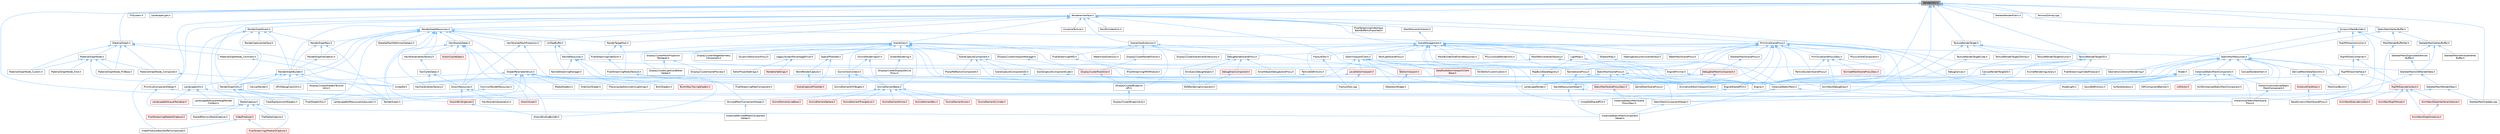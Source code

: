 digraph "RenderUtils.h"
{
 // INTERACTIVE_SVG=YES
 // LATEX_PDF_SIZE
  bgcolor="transparent";
  edge [fontname=Helvetica,fontsize=10,labelfontname=Helvetica,labelfontsize=10];
  node [fontname=Helvetica,fontsize=10,shape=box,height=0.2,width=0.4];
  Node1 [id="Node000001",label="RenderUtils.h",height=0.2,width=0.4,color="gray40", fillcolor="grey60", style="filled", fontcolor="black",tooltip=" "];
  Node1 -> Node2 [id="edge1_Node000001_Node000002",dir="back",color="steelblue1",style="solid",tooltip=" "];
  Node2 [id="Node000002",label="DynamicMeshBuilder.h",height=0.2,width=0.4,color="grey40", fillcolor="white", style="filled",URL="$d2/d3c/DynamicMeshBuilder_8h.html",tooltip=" "];
  Node2 -> Node3 [id="edge2_Node000002_Node000003",dir="back",color="steelblue1",style="solid",tooltip=" "];
  Node3 [id="Node000003",label="BaseDynamicMeshSceneProxy.h",height=0.2,width=0.4,color="grey40", fillcolor="white", style="filled",URL="$d2/dee/BaseDynamicMeshSceneProxy_8h.html",tooltip=" "];
  Node2 -> Node4 [id="edge3_Node000002_Node000004",dir="back",color="steelblue1",style="solid",tooltip=" "];
  Node4 [id="Node000004",label="GeometryCollectionRendering.h",height=0.2,width=0.4,color="grey40", fillcolor="white", style="filled",URL="$dc/d68/GeometryCollectionRendering_8h.html",tooltip=" "];
  Node2 -> Node5 [id="edge4_Node000002_Node000005",dir="back",color="steelblue1",style="solid",tooltip=" "];
  Node5 [id="Node000005",label="MeshRenderBufferSet.h",height=0.2,width=0.4,color="grey40", fillcolor="white", style="filled",URL="$de/dc2/MeshRenderBufferSet_8h.html",tooltip=" "];
  Node5 -> Node3 [id="edge5_Node000005_Node000003",dir="back",color="steelblue1",style="solid",tooltip=" "];
  Node2 -> Node6 [id="edge6_Node000002_Node000006",dir="back",color="steelblue1",style="solid",tooltip=" "];
  Node6 [id="Node000006",label="RigVMDrawInstruction.h",height=0.2,width=0.4,color="grey40", fillcolor="white", style="filled",URL="$d3/dd0/RigVMDrawInstruction_8h.html",tooltip=" "];
  Node6 -> Node7 [id="edge7_Node000006_Node000007",dir="back",color="steelblue1",style="solid",tooltip=" "];
  Node7 [id="Node000007",label="RigVMDrawContainer.h",height=0.2,width=0.4,color="grey40", fillcolor="white", style="filled",URL="$da/ddd/RigVMDrawContainer_8h.html",tooltip=" "];
  Node7 -> Node8 [id="edge8_Node000007_Node000008",dir="back",color="steelblue1",style="solid",tooltip=" "];
  Node8 [id="Node000008",label="RigVMDrawInterface.h",height=0.2,width=0.4,color="grey40", fillcolor="white", style="filled",URL="$d2/dd1/RigVMDrawInterface_8h.html",tooltip=" "];
  Node8 -> Node9 [id="edge9_Node000008_Node000009",dir="back",color="steelblue1",style="solid",tooltip=" "];
  Node9 [id="Node000009",label="AnimNextDebugDraw.h",height=0.2,width=0.4,color="grey40", fillcolor="white", style="filled",URL="$dd/de1/AnimNextDebugDraw_8h.html",tooltip=" "];
  Node8 -> Node10 [id="edge10_Node000008_Node000010",dir="back",color="steelblue1",style="solid",tooltip=" "];
  Node10 [id="Node000010",label="RigVMExecuteContext.h",height=0.2,width=0.4,color="red", fillcolor="#FFF0F0", style="filled",URL="$d8/d0d/RigVMExecuteContext_8h.html",tooltip=" "];
  Node10 -> Node11 [id="edge11_Node000010_Node000011",dir="back",color="steelblue1",style="solid",tooltip=" "];
  Node11 [id="Node000011",label="AnimNextDataInterfaceInstance.h",height=0.2,width=0.4,color="red", fillcolor="#FFF0F0", style="filled",URL="$d4/dc0/AnimNextDataInterfaceInstance_8h.html",tooltip=" "];
  Node11 -> Node12 [id="edge12_Node000011_Node000012",dir="back",color="steelblue1",style="solid",tooltip=" "];
  Node12 [id="Node000012",label="AnimNextGraphInstance.h",height=0.2,width=0.4,color="red", fillcolor="#FFF0F0", style="filled",URL="$df/d5e/AnimNextGraphInstance_8h.html",tooltip=" "];
  Node10 -> Node27 [id="edge13_Node000010_Node000027",dir="back",color="steelblue1",style="solid",tooltip=" "];
  Node27 [id="Node000027",label="AnimNextExecuteContext.h",height=0.2,width=0.4,color="red", fillcolor="#FFF0F0", style="filled",URL="$de/da5/AnimNextExecuteContext_8h.html",tooltip=" "];
  Node10 -> Node12 [id="edge14_Node000010_Node000012",dir="back",color="steelblue1",style="solid",tooltip=" "];
  Node10 -> Node50 [id="edge15_Node000010_Node000050",dir="back",color="steelblue1",style="solid",tooltip=" "];
  Node50 [id="Node000050",label="AnimNextRigVMAsset.h",height=0.2,width=0.4,color="red", fillcolor="#FFF0F0", style="filled",URL="$d8/d0c/AnimNextRigVMAsset_8h.html",tooltip=" "];
  Node7 -> Node10 [id="edge16_Node000007_Node000010",dir="back",color="steelblue1",style="solid",tooltip=" "];
  Node1 -> Node233 [id="edge17_Node000001_Node000233",dir="back",color="steelblue1",style="solid",tooltip=" "];
  Node233 [id="Node000233",label="EngineSharedPCH.h",height=0.2,width=0.4,color="grey40", fillcolor="white", style="filled",URL="$dc/dbb/EngineSharedPCH_8h.html",tooltip=" "];
  Node233 -> Node234 [id="edge18_Node000233_Node000234",dir="back",color="steelblue1",style="solid",tooltip=" "];
  Node234 [id="Node000234",label="UnrealEdSharedPCH.h",height=0.2,width=0.4,color="grey40", fillcolor="white", style="filled",URL="$d1/de6/UnrealEdSharedPCH_8h.html",tooltip=" "];
  Node1 -> Node235 [id="edge19_Node000001_Node000235",dir="back",color="steelblue1",style="solid",tooltip=" "];
  Node235 [id="Node000235",label="FXSystem.h",height=0.2,width=0.4,color="grey40", fillcolor="white", style="filled",URL="$d5/daa/FXSystem_8h.html",tooltip=" "];
  Node1 -> Node236 [id="edge20_Node000001_Node000236",dir="back",color="steelblue1",style="solid",tooltip=" "];
  Node236 [id="Node000236",label="LandscapeLight.h",height=0.2,width=0.4,color="grey40", fillcolor="white", style="filled",URL="$d9/da3/LandscapeLight_8h.html",tooltip=" "];
  Node1 -> Node237 [id="edge21_Node000001_Node000237",dir="back",color="steelblue1",style="solid",tooltip=" "];
  Node237 [id="Node000237",label="MaterialGraph.h",height=0.2,width=0.4,color="grey40", fillcolor="white", style="filled",URL="$dd/d8d/MaterialGraph_8h.html",tooltip=" "];
  Node237 -> Node238 [id="edge22_Node000237_Node000238",dir="back",color="steelblue1",style="solid",tooltip=" "];
  Node238 [id="Node000238",label="MaterialGraphNode.h",height=0.2,width=0.4,color="grey40", fillcolor="white", style="filled",URL="$d7/d89/MaterialGraphNode_8h.html",tooltip=" "];
  Node238 -> Node239 [id="edge23_Node000238_Node000239",dir="back",color="steelblue1",style="solid",tooltip=" "];
  Node239 [id="Node000239",label="MaterialGraphNode_Composite.h",height=0.2,width=0.4,color="grey40", fillcolor="white", style="filled",URL="$d0/d2a/MaterialGraphNode__Composite_8h.html",tooltip=" "];
  Node239 -> Node240 [id="edge24_Node000239_Node000240",dir="back",color="steelblue1",style="solid",tooltip=" "];
  Node240 [id="Node000240",label="UnrealEd.h",height=0.2,width=0.4,color="grey40", fillcolor="white", style="filled",URL="$d2/d5f/UnrealEd_8h.html",tooltip=" "];
  Node238 -> Node241 [id="edge25_Node000238_Node000241",dir="back",color="steelblue1",style="solid",tooltip=" "];
  Node241 [id="Node000241",label="MaterialGraphNode_Custom.h",height=0.2,width=0.4,color="grey40", fillcolor="white", style="filled",URL="$d5/d6c/MaterialGraphNode__Custom_8h.html",tooltip=" "];
  Node238 -> Node242 [id="edge26_Node000238_Node000242",dir="back",color="steelblue1",style="solid",tooltip=" "];
  Node242 [id="Node000242",label="MaterialGraphNode_Knot.h",height=0.2,width=0.4,color="grey40", fillcolor="white", style="filled",URL="$d0/dfe/MaterialGraphNode__Knot_8h.html",tooltip=" "];
  Node238 -> Node243 [id="edge27_Node000238_Node000243",dir="back",color="steelblue1",style="solid",tooltip=" "];
  Node243 [id="Node000243",label="MaterialGraphNode_PinBase.h",height=0.2,width=0.4,color="grey40", fillcolor="white", style="filled",URL="$d5/dda/MaterialGraphNode__PinBase_8h.html",tooltip=" "];
  Node238 -> Node240 [id="edge28_Node000238_Node000240",dir="back",color="steelblue1",style="solid",tooltip=" "];
  Node237 -> Node244 [id="edge29_Node000237_Node000244",dir="back",color="steelblue1",style="solid",tooltip=" "];
  Node244 [id="Node000244",label="MaterialGraphNode_Comment.h",height=0.2,width=0.4,color="grey40", fillcolor="white", style="filled",URL="$da/db6/MaterialGraphNode__Comment_8h.html",tooltip=" "];
  Node244 -> Node240 [id="edge30_Node000244_Node000240",dir="back",color="steelblue1",style="solid",tooltip=" "];
  Node237 -> Node239 [id="edge31_Node000237_Node000239",dir="back",color="steelblue1",style="solid",tooltip=" "];
  Node237 -> Node241 [id="edge32_Node000237_Node000241",dir="back",color="steelblue1",style="solid",tooltip=" "];
  Node237 -> Node243 [id="edge33_Node000237_Node000243",dir="back",color="steelblue1",style="solid",tooltip=" "];
  Node237 -> Node240 [id="edge34_Node000237_Node000240",dir="back",color="steelblue1",style="solid",tooltip=" "];
  Node1 -> Node245 [id="edge35_Node000001_Node000245",dir="back",color="steelblue1",style="solid",tooltip=" "];
  Node245 [id="Node000245",label="PixelShaderUtils.h",height=0.2,width=0.4,color="grey40", fillcolor="white", style="filled",URL="$d1/dc7/PixelShaderUtils_8h.html",tooltip=" "];
  Node1 -> Node246 [id="edge36_Node000001_Node000246",dir="back",color="steelblue1",style="solid",tooltip=" "];
  Node246 [id="Node000246",label="PrimitiveComponentHelper.h",height=0.2,width=0.4,color="grey40", fillcolor="white", style="filled",URL="$d1/d08/PrimitiveComponentHelper_8h.html",tooltip=" "];
  Node246 -> Node247 [id="edge37_Node000246_Node000247",dir="back",color="steelblue1",style="solid",tooltip=" "];
  Node247 [id="Node000247",label="InstancedStaticMeshComponent\lHelper.h",height=0.2,width=0.4,color="grey40", fillcolor="white", style="filled",URL="$dc/dc7/InstancedStaticMeshComponentHelper_8h.html",tooltip=" "];
  Node246 -> Node248 [id="edge38_Node000246_Node000248",dir="back",color="steelblue1",style="solid",tooltip=" "];
  Node248 [id="Node000248",label="SkinnedMeshComponentHelper.h",height=0.2,width=0.4,color="grey40", fillcolor="white", style="filled",URL="$db/d81/SkinnedMeshComponentHelper_8h.html",tooltip=" "];
  Node248 -> Node249 [id="edge39_Node000248_Node000249",dir="back",color="steelblue1",style="solid",tooltip=" "];
  Node249 [id="Node000249",label="InstancedSkinnedMeshComponent\lHelper.h",height=0.2,width=0.4,color="grey40", fillcolor="white", style="filled",URL="$d1/d86/InstancedSkinnedMeshComponentHelper_8h.html",tooltip=" "];
  Node1 -> Node250 [id="edge40_Node000001_Node000250",dir="back",color="steelblue1",style="solid",tooltip=" "];
  Node250 [id="Node000250",label="RendererInterface.h",height=0.2,width=0.4,color="grey40", fillcolor="white", style="filled",URL="$d1/db7/RendererInterface_8h.html",tooltip=" "];
  Node250 -> Node251 [id="edge41_Node000250_Node000251",dir="back",color="steelblue1",style="solid",tooltip=" "];
  Node251 [id="Node000251",label="DebugCanvas.h",height=0.2,width=0.4,color="grey40", fillcolor="white", style="filled",URL="$df/d5a/DebugCanvas_8h.html",tooltip=" "];
  Node250 -> Node252 [id="edge42_Node000250_Node000252",dir="back",color="steelblue1",style="solid",tooltip=" "];
  Node252 [id="Node000252",label="EpicRtcVideoSink.h",height=0.2,width=0.4,color="grey40", fillcolor="white", style="filled",URL="$d1/d21/EpicRtcVideoSink_8h.html",tooltip=" "];
  Node250 -> Node253 [id="edge43_Node000250_Node000253",dir="back",color="steelblue1",style="solid",tooltip=" "];
  Node253 [id="Node000253",label="HairStrandsMeshProjection.h",height=0.2,width=0.4,color="grey40", fillcolor="white", style="filled",URL="$d9/d55/HairStrandsMeshProjection_8h.html",tooltip=" "];
  Node253 -> Node254 [id="edge44_Node000253_Node000254",dir="back",color="steelblue1",style="solid",tooltip=" "];
  Node254 [id="Node000254",label="GroomBindingBuilder.h",height=0.2,width=0.4,color="grey40", fillcolor="white", style="filled",URL="$d2/d2f/GroomBindingBuilder_8h.html",tooltip=" "];
  Node253 -> Node255 [id="edge45_Node000253_Node000255",dir="back",color="steelblue1",style="solid",tooltip=" "];
  Node255 [id="Node000255",label="GroomResources.h",height=0.2,width=0.4,color="grey40", fillcolor="white", style="filled",URL="$d0/d70/GroomResources_8h.html",tooltip=" "];
  Node255 -> Node256 [id="edge46_Node000255_Node000256",dir="back",color="steelblue1",style="solid",tooltip=" "];
  Node256 [id="Node000256",label="GroomAsset.h",height=0.2,width=0.4,color="red", fillcolor="#FFF0F0", style="filled",URL="$d8/df1/GroomAsset_8h.html",tooltip=" "];
  Node255 -> Node263 [id="edge47_Node000255_Node000263",dir="back",color="steelblue1",style="solid",tooltip=" "];
  Node263 [id="Node000263",label="GroomBindingAsset.h",height=0.2,width=0.4,color="red", fillcolor="#FFF0F0", style="filled",URL="$de/d26/GroomBindingAsset_8h.html",tooltip=" "];
  Node263 -> Node254 [id="edge48_Node000263_Node000254",dir="back",color="steelblue1",style="solid",tooltip=" "];
  Node255 -> Node266 [id="edge49_Node000255_Node000266",dir="back",color="steelblue1",style="solid",tooltip=" "];
  Node266 [id="Node000266",label="HairStrandsInterpolation.h",height=0.2,width=0.4,color="grey40", fillcolor="white", style="filled",URL="$de/dab/HairStrandsInterpolation_8h.html",tooltip=" "];
  Node250 -> Node267 [id="edge50_Node000250_Node000267",dir="back",color="steelblue1",style="solid",tooltip=" "];
  Node267 [id="Node000267",label="LandscapeRender.h",height=0.2,width=0.4,color="grey40", fillcolor="white", style="filled",URL="$df/d67/LandscapeRender_8h.html",tooltip=" "];
  Node250 -> Node268 [id="edge51_Node000250_Node000268",dir="back",color="steelblue1",style="solid",tooltip=" "];
  Node268 [id="Node000268",label="MeshElementCollector.h",height=0.2,width=0.4,color="grey40", fillcolor="white", style="filled",URL="$d2/dbe/MeshElementCollector_8h.html",tooltip=" "];
  Node268 -> Node269 [id="edge52_Node000268_Node000269",dir="back",color="steelblue1",style="solid",tooltip=" "];
  Node269 [id="Node000269",label="SceneManagement.h",height=0.2,width=0.4,color="grey40", fillcolor="white", style="filled",URL="$de/db9/SceneManagement_8h.html",tooltip=" "];
  Node269 -> Node270 [id="edge53_Node000269_Node000270",dir="back",color="steelblue1",style="solid",tooltip=" "];
  Node270 [id="Node000270",label="EditorViewportClient.h",height=0.2,width=0.4,color="grey40", fillcolor="white", style="filled",URL="$d4/d41/EditorViewportClient_8h.html",tooltip=" "];
  Node270 -> Node271 [id="edge54_Node000270_Node000271",dir="back",color="steelblue1",style="solid",tooltip=" "];
  Node271 [id="Node000271",label="AnimationEditorViewportClient.h",height=0.2,width=0.4,color="grey40", fillcolor="white", style="filled",URL="$d1/d45/AnimationEditorViewportClient_8h.html",tooltip=" "];
  Node270 -> Node272 [id="edge55_Node000270_Node000272",dir="back",color="steelblue1",style="solid",tooltip=" "];
  Node272 [id="Node000272",label="DataflowEditorViewportClient\lBase.h",height=0.2,width=0.4,color="red", fillcolor="#FFF0F0", style="filled",URL="$d8/ddd/DataflowEditorViewportClientBase_8h.html",tooltip=" "];
  Node270 -> Node275 [id="edge56_Node000270_Node000275",dir="back",color="steelblue1",style="solid",tooltip=" "];
  Node275 [id="Node000275",label="ISCSEditorCustomization.h",height=0.2,width=0.4,color="grey40", fillcolor="white", style="filled",URL="$de/d19/ISCSEditorCustomization_8h.html",tooltip=" "];
  Node270 -> Node276 [id="edge57_Node000270_Node000276",dir="back",color="steelblue1",style="solid",tooltip=" "];
  Node276 [id="Node000276",label="LevelEditorViewport.h",height=0.2,width=0.4,color="red", fillcolor="#FFF0F0", style="filled",URL="$d4/ddf/LevelEditorViewport_8h.html",tooltip=" "];
  Node276 -> Node281 [id="edge58_Node000276_Node000281",dir="back",color="steelblue1",style="solid",tooltip=" "];
  Node281 [id="Node000281",label="FractureTool.cpp",height=0.2,width=0.4,color="grey40", fillcolor="white", style="filled",URL="$dc/d9a/FractureTool_8cpp.html",tooltip=" "];
  Node276 -> Node240 [id="edge59_Node000276_Node000240",dir="back",color="steelblue1",style="solid",tooltip=" "];
  Node270 -> Node282 [id="edge60_Node000270_Node000282",dir="back",color="steelblue1",style="solid",tooltip=" "];
  Node282 [id="Node000282",label="SEditorViewport.h",height=0.2,width=0.4,color="red", fillcolor="#FFF0F0", style="filled",URL="$dd/de0/SEditorViewport_8h.html",tooltip=" "];
  Node282 -> Node292 [id="edge61_Node000282_Node000292",dir="back",color="steelblue1",style="solid",tooltip=" "];
  Node292 [id="Node000292",label="SSkeletonWidget.h",height=0.2,width=0.4,color="grey40", fillcolor="white", style="filled",URL="$dd/da7/SSkeletonWidget_8h.html",tooltip=" "];
  Node270 -> Node292 [id="edge62_Node000270_Node000292",dir="back",color="steelblue1",style="solid",tooltip=" "];
  Node270 -> Node240 [id="edge63_Node000270_Node000240",dir="back",color="steelblue1",style="solid",tooltip=" "];
  Node270 -> Node234 [id="edge64_Node000270_Node000234",dir="back",color="steelblue1",style="solid",tooltip=" "];
  Node269 -> Node293 [id="edge65_Node000269_Node000293",dir="back",color="steelblue1",style="solid",tooltip=" "];
  Node293 [id="Node000293",label="Engine.h",height=0.2,width=0.4,color="grey40", fillcolor="white", style="filled",URL="$d1/d34/Public_2Engine_8h.html",tooltip=" "];
  Node269 -> Node294 [id="edge66_Node000269_Node000294",dir="back",color="steelblue1",style="solid",tooltip=" "];
  Node294 [id="Node000294",label="EngineMinimal.h",height=0.2,width=0.4,color="grey40", fillcolor="white", style="filled",URL="$d0/d2c/EngineMinimal_8h.html",tooltip=" "];
  Node294 -> Node293 [id="edge67_Node000294_Node000293",dir="back",color="steelblue1",style="solid",tooltip=" "];
  Node269 -> Node233 [id="edge68_Node000269_Node000233",dir="back",color="steelblue1",style="solid",tooltip=" "];
  Node269 -> Node295 [id="edge69_Node000269_Node000295",dir="back",color="steelblue1",style="solid",tooltip=" "];
  Node295 [id="Node000295",label="FractureTool.h",height=0.2,width=0.4,color="grey40", fillcolor="white", style="filled",URL="$d4/d30/FractureTool_8h.html",tooltip=" "];
  Node295 -> Node281 [id="edge70_Node000295_Node000281",dir="back",color="steelblue1",style="solid",tooltip=" "];
  Node269 -> Node296 [id="edge71_Node000269_Node000296",dir="back",color="steelblue1",style="solid",tooltip=" "];
  Node296 [id="Node000296",label="HeterogeneousVolumeInterface.h",height=0.2,width=0.4,color="grey40", fillcolor="white", style="filled",URL="$d3/de3/HeterogeneousVolumeInterface_8h.html",tooltip=" "];
  Node269 -> Node267 [id="edge72_Node000269_Node000267",dir="back",color="steelblue1",style="solid",tooltip=" "];
  Node269 -> Node297 [id="edge73_Node000269_Node000297",dir="back",color="steelblue1",style="solid",tooltip=" "];
  Node297 [id="Node000297",label="LightMap.h",height=0.2,width=0.4,color="grey40", fillcolor="white", style="filled",URL="$d1/d76/LightMap_8h.html",tooltip=" "];
  Node297 -> Node298 [id="edge74_Node000297_Node000298",dir="back",color="steelblue1",style="solid",tooltip=" "];
  Node298 [id="Node000298",label="InstancedStaticMesh.h",height=0.2,width=0.4,color="grey40", fillcolor="white", style="filled",URL="$dd/d89/InstancedStaticMesh_8h.html",tooltip=" "];
  Node298 -> Node299 [id="edge75_Node000298_Node000299",dir="back",color="steelblue1",style="solid",tooltip=" "];
  Node299 [id="Node000299",label="HierarchicalStaticMeshScene\lProxy.h",height=0.2,width=0.4,color="grey40", fillcolor="white", style="filled",URL="$d3/d4d/HierarchicalStaticMeshSceneProxy_8h.html",tooltip=" "];
  Node298 -> Node247 [id="edge76_Node000298_Node000247",dir="back",color="steelblue1",style="solid",tooltip=" "];
  Node298 -> Node300 [id="edge77_Node000298_Node000300",dir="back",color="steelblue1",style="solid",tooltip=" "];
  Node300 [id="Node000300",label="InstancedStaticMeshScene\lProxyDesc.h",height=0.2,width=0.4,color="grey40", fillcolor="white", style="filled",URL="$db/dcf/InstancedStaticMeshSceneProxyDesc_8h.html",tooltip=" "];
  Node297 -> Node301 [id="edge78_Node000297_Node000301",dir="back",color="steelblue1",style="solid",tooltip=" "];
  Node301 [id="Node000301",label="MapBuildDataRegistry.h",height=0.2,width=0.4,color="grey40", fillcolor="white", style="filled",URL="$df/dac/MapBuildDataRegistry_8h.html",tooltip=" "];
  Node301 -> Node267 [id="edge79_Node000301_Node000267",dir="back",color="steelblue1",style="solid",tooltip=" "];
  Node269 -> Node302 [id="edge80_Node000269_Node000302",dir="back",color="steelblue1",style="solid",tooltip=" "];
  Node302 [id="Node000302",label="MeshBuilderOneFrameResources.h",height=0.2,width=0.4,color="grey40", fillcolor="white", style="filled",URL="$df/d7c/MeshBuilderOneFrameResources_8h.html",tooltip=" "];
  Node269 -> Node303 [id="edge81_Node000269_Node000303",dir="back",color="steelblue1",style="solid",tooltip=" "];
  Node303 [id="Node000303",label="MeshParticleVertexFactory.h",height=0.2,width=0.4,color="grey40", fillcolor="white", style="filled",URL="$d5/d83/MeshParticleVertexFactory_8h.html",tooltip=" "];
  Node303 -> Node293 [id="edge82_Node000303_Node000293",dir="back",color="steelblue1",style="solid",tooltip=" "];
  Node303 -> Node294 [id="edge83_Node000303_Node000294",dir="back",color="steelblue1",style="solid",tooltip=" "];
  Node303 -> Node304 [id="edge84_Node000303_Node000304",dir="back",color="steelblue1",style="solid",tooltip=" "];
  Node304 [id="Node000304",label="ParticleDefinitions.h",height=0.2,width=0.4,color="grey40", fillcolor="white", style="filled",URL="$db/dde/ParticleDefinitions_8h.html",tooltip=" "];
  Node304 -> Node240 [id="edge85_Node000304_Node000240",dir="back",color="steelblue1",style="solid",tooltip=" "];
  Node269 -> Node305 [id="edge86_Node000269_Node000305",dir="back",color="steelblue1",style="solid",tooltip=" "];
  Node305 [id="Node000305",label="NaniteResources.h",height=0.2,width=0.4,color="grey40", fillcolor="white", style="filled",URL="$d7/d8b/NaniteResources_8h.html",tooltip=" "];
  Node305 -> Node306 [id="edge87_Node000305_Node000306",dir="back",color="steelblue1",style="solid",tooltip=" "];
  Node306 [id="Node000306",label="NaniteSceneProxy.h",height=0.2,width=0.4,color="grey40", fillcolor="white", style="filled",URL="$de/dae/NaniteSceneProxy_8h.html",tooltip=" "];
  Node306 -> Node307 [id="edge88_Node000306_Node000307",dir="back",color="steelblue1",style="solid",tooltip=" "];
  Node307 [id="Node000307",label="NaniteResourcesHelper.h",height=0.2,width=0.4,color="grey40", fillcolor="white", style="filled",URL="$dc/d48/NaniteResourcesHelper_8h.html",tooltip=" "];
  Node307 -> Node247 [id="edge89_Node000307_Node000247",dir="back",color="steelblue1",style="solid",tooltip=" "];
  Node307 -> Node307 [id="edge90_Node000307_Node000307",dir="back",color="steelblue1",style="solid",tooltip=" "];
  Node307 -> Node308 [id="edge91_Node000307_Node000308",dir="back",color="steelblue1",style="solid",tooltip=" "];
  Node308 [id="Node000308",label="StaticMeshComponentHelper.h",height=0.2,width=0.4,color="grey40", fillcolor="white", style="filled",URL="$dc/dc1/StaticMeshComponentHelper_8h.html",tooltip=" "];
  Node308 -> Node247 [id="edge92_Node000308_Node000247",dir="back",color="steelblue1",style="solid",tooltip=" "];
  Node306 -> Node309 [id="edge93_Node000306_Node000309",dir="back",color="steelblue1",style="solid",tooltip=" "];
  Node309 [id="Node000309",label="SplineMeshSceneProxy.h",height=0.2,width=0.4,color="grey40", fillcolor="white", style="filled",URL="$dd/dcb/SplineMeshSceneProxy_8h.html",tooltip=" "];
  Node305 -> Node310 [id="edge94_Node000305_Node000310",dir="back",color="steelblue1",style="solid",tooltip=" "];
  Node310 [id="Node000310",label="NaniteStreamingManager.h",height=0.2,width=0.4,color="grey40", fillcolor="white", style="filled",URL="$d2/d3f/NaniteStreamingManager_8h.html",tooltip=" "];
  Node305 -> Node248 [id="edge95_Node000305_Node000248",dir="back",color="steelblue1",style="solid",tooltip=" "];
  Node305 -> Node311 [id="edge96_Node000305_Node000311",dir="back",color="steelblue1",style="solid",tooltip=" "];
  Node311 [id="Node000311",label="StaticMeshSceneProxyDesc.h",height=0.2,width=0.4,color="red", fillcolor="#FFF0F0", style="filled",URL="$d0/d31/StaticMeshSceneProxyDesc_8h.html",tooltip=" "];
  Node311 -> Node300 [id="edge97_Node000311_Node000300",dir="back",color="steelblue1",style="solid",tooltip=" "];
  Node269 -> Node304 [id="edge98_Node000269_Node000304",dir="back",color="steelblue1",style="solid",tooltip=" "];
  Node269 -> Node313 [id="edge99_Node000269_Node000313",dir="back",color="steelblue1",style="solid",tooltip=" "];
  Node313 [id="Node000313",label="PhysicsAssetRenderUtils.h",height=0.2,width=0.4,color="grey40", fillcolor="white", style="filled",URL="$d2/dee/PhysicsAssetRenderUtils_8h.html",tooltip=" "];
  Node269 -> Node314 [id="edge100_Node000269_Node000314",dir="back",color="steelblue1",style="solid",tooltip=" "];
  Node314 [id="Node000314",label="RectLightSceneProxy.h",height=0.2,width=0.4,color="grey40", fillcolor="white", style="filled",URL="$d4/d78/RectLightSceneProxy_8h.html",tooltip=" "];
  Node269 -> Node315 [id="edge101_Node000269_Node000315",dir="back",color="steelblue1",style="solid",tooltip=" "];
  Node315 [id="Node000315",label="ShadowMap.h",height=0.2,width=0.4,color="grey40", fillcolor="white", style="filled",URL="$d1/ddb/ShadowMap_8h.html",tooltip=" "];
  Node315 -> Node298 [id="edge102_Node000315_Node000298",dir="back",color="steelblue1",style="solid",tooltip=" "];
  Node269 -> Node316 [id="edge103_Node000269_Node000316",dir="back",color="steelblue1",style="solid",tooltip=" "];
  Node316 [id="Node000316",label="StaticMeshResources.h",height=0.2,width=0.4,color="grey40", fillcolor="white", style="filled",URL="$d0/db7/StaticMeshResources_8h.html",tooltip=" "];
  Node316 -> Node317 [id="edge104_Node000316_Node000317",dir="back",color="steelblue1",style="solid",tooltip=" "];
  Node317 [id="Node000317",label="CanvasRendererItem.h",height=0.2,width=0.4,color="grey40", fillcolor="white", style="filled",URL="$d7/d93/CanvasRendererItem_8h.html",tooltip=" "];
  Node316 -> Node318 [id="edge105_Node000316_Node000318",dir="back",color="steelblue1",style="solid",tooltip=" "];
  Node318 [id="Node000318",label="DerivedMeshDataTaskUtils.h",height=0.2,width=0.4,color="grey40", fillcolor="white", style="filled",URL="$d2/d98/DerivedMeshDataTaskUtils_8h.html",tooltip=" "];
  Node318 -> Node319 [id="edge106_Node000318_Node000319",dir="back",color="steelblue1",style="solid",tooltip=" "];
  Node319 [id="Node000319",label="DistanceFieldAtlas.h",height=0.2,width=0.4,color="red", fillcolor="#FFF0F0", style="filled",URL="$df/def/DistanceFieldAtlas_8h.html",tooltip=" "];
  Node319 -> Node3 [id="edge107_Node000319_Node000003",dir="back",color="steelblue1",style="solid",tooltip=" "];
  Node318 -> Node391 [id="edge108_Node000318_Node000391",dir="back",color="steelblue1",style="solid",tooltip=" "];
  Node391 [id="Node000391",label="MeshCardBuild.h",height=0.2,width=0.4,color="grey40", fillcolor="white", style="filled",URL="$d8/df6/MeshCardBuild_8h.html",tooltip=" "];
  Node316 -> Node4 [id="edge109_Node000316_Node000004",dir="back",color="steelblue1",style="solid",tooltip=" "];
  Node316 -> Node392 [id="edge110_Node000316_Node000392",dir="back",color="steelblue1",style="solid",tooltip=" "];
  Node392 [id="Node000392",label="HierarchicalInstancedStatic\lMeshComponent.h",height=0.2,width=0.4,color="grey40", fillcolor="white", style="filled",URL="$d3/ddb/HierarchicalInstancedStaticMeshComponent_8h.html",tooltip=" "];
  Node392 -> Node299 [id="edge111_Node000392_Node000299",dir="back",color="steelblue1",style="solid",tooltip=" "];
  Node316 -> Node299 [id="edge112_Node000316_Node000299",dir="back",color="steelblue1",style="solid",tooltip=" "];
  Node316 -> Node298 [id="edge113_Node000316_Node000298",dir="back",color="steelblue1",style="solid",tooltip=" "];
  Node316 -> Node393 [id="edge114_Node000316_Node000393",dir="back",color="steelblue1",style="solid",tooltip=" "];
  Node393 [id="Node000393",label="InstancedStaticMeshComponent.h",height=0.2,width=0.4,color="grey40", fillcolor="white", style="filled",URL="$d8/d5d/InstancedStaticMeshComponent_8h.html",tooltip=" "];
  Node393 -> Node293 [id="edge115_Node000393_Node000293",dir="back",color="steelblue1",style="solid",tooltip=" "];
  Node393 -> Node394 [id="edge116_Node000393_Node000394",dir="back",color="steelblue1",style="solid",tooltip=" "];
  Node394 [id="Node000394",label="HLODInstancedStaticMeshComponent.h",height=0.2,width=0.4,color="grey40", fillcolor="white", style="filled",URL="$dd/d88/HLODInstancedStaticMeshComponent_8h.html",tooltip=" "];
  Node393 -> Node392 [id="edge117_Node000393_Node000392",dir="back",color="steelblue1",style="solid",tooltip=" "];
  Node393 -> Node299 [id="edge118_Node000393_Node000299",dir="back",color="steelblue1",style="solid",tooltip=" "];
  Node393 -> Node395 [id="edge119_Node000393_Node000395",dir="back",color="steelblue1",style="solid",tooltip=" "];
  Node395 [id="Node000395",label="ISMComponentBatcher.h",height=0.2,width=0.4,color="grey40", fillcolor="white", style="filled",URL="$d8/def/ISMComponentBatcher_8h.html",tooltip=" "];
  Node393 -> Node298 [id="edge120_Node000393_Node000298",dir="back",color="steelblue1",style="solid",tooltip=" "];
  Node393 -> Node396 [id="edge121_Node000393_Node000396",dir="back",color="steelblue1",style="solid",tooltip=" "];
  Node396 [id="Node000396",label="LODActor.h",height=0.2,width=0.4,color="red", fillcolor="#FFF0F0", style="filled",URL="$df/de0/LODActor_8h.html",tooltip=" "];
  Node316 -> Node267 [id="edge122_Node000316_Node000267",dir="back",color="steelblue1",style="solid",tooltip=" "];
  Node316 -> Node399 [id="edge123_Node000316_Node000399",dir="back",color="steelblue1",style="solid",tooltip=" "];
  Node399 [id="Node000399",label="Model.h",height=0.2,width=0.4,color="grey40", fillcolor="white", style="filled",URL="$dd/d63/Public_2Model_8h.html",tooltip=" "];
  Node399 -> Node293 [id="edge124_Node000399_Node000293",dir="back",color="steelblue1",style="solid",tooltip=" "];
  Node399 -> Node233 [id="edge125_Node000399_Node000233",dir="back",color="steelblue1",style="solid",tooltip=" "];
  Node399 -> Node400 [id="edge126_Node000399_Node000400",dir="back",color="steelblue1",style="solid",tooltip=" "];
  Node400 [id="Node000400",label="ModelLight.h",height=0.2,width=0.4,color="grey40", fillcolor="white", style="filled",URL="$d2/d80/ModelLight_8h.html",tooltip=" "];
  Node399 -> Node401 [id="edge127_Node000399_Node000401",dir="back",color="steelblue1",style="solid",tooltip=" "];
  Node401 [id="Node000401",label="SoundDefinitions.h",height=0.2,width=0.4,color="grey40", fillcolor="white", style="filled",URL="$d4/da9/SoundDefinitions_8h.html",tooltip=" "];
  Node399 -> Node402 [id="edge128_Node000399_Node000402",dir="back",color="steelblue1",style="solid",tooltip=" "];
  Node402 [id="Node000402",label="SurfaceIterators.h",height=0.2,width=0.4,color="grey40", fillcolor="white", style="filled",URL="$da/de6/SurfaceIterators_8h.html",tooltip=" "];
  Node316 -> Node403 [id="edge129_Node000316_Node000403",dir="back",color="steelblue1",style="solid",tooltip=" "];
  Node403 [id="Node000403",label="SkeletalMeshLODRenderData.h",height=0.2,width=0.4,color="grey40", fillcolor="white", style="filled",URL="$d0/d5a/SkeletalMeshLODRenderData_8h.html",tooltip=" "];
  Node403 -> Node263 [id="edge130_Node000403_Node000263",dir="back",color="steelblue1",style="solid",tooltip=" "];
  Node403 -> Node404 [id="edge131_Node000403_Node000404",dir="back",color="steelblue1",style="solid",tooltip=" "];
  Node404 [id="Node000404",label="SkeletalMeshRenderData.h",height=0.2,width=0.4,color="grey40", fillcolor="white", style="filled",URL="$d9/d14/SkeletalMeshRenderData_8h.html",tooltip=" "];
  Node404 -> Node405 [id="edge132_Node000404_Node000405",dir="back",color="steelblue1",style="solid",tooltip=" "];
  Node405 [id="Node000405",label="SkeletalMeshUpdate.cpp",height=0.2,width=0.4,color="grey40", fillcolor="white", style="filled",URL="$db/d45/SkeletalMeshUpdate_8cpp.html",tooltip=" "];
  Node404 -> Node248 [id="edge133_Node000404_Node000248",dir="back",color="steelblue1",style="solid",tooltip=" "];
  Node316 -> Node309 [id="edge134_Node000316_Node000309",dir="back",color="steelblue1",style="solid",tooltip=" "];
  Node316 -> Node308 [id="edge135_Node000316_Node000308",dir="back",color="steelblue1",style="solid",tooltip=" "];
  Node269 -> Node406 [id="edge136_Node000269_Node000406",dir="back",color="steelblue1",style="solid",tooltip=" "];
  Node406 [id="Node000406",label="StaticMeshSceneProxy.h",height=0.2,width=0.4,color="grey40", fillcolor="white", style="filled",URL="$d8/d6d/StaticMeshSceneProxy_8h.html",tooltip=" "];
  Node406 -> Node298 [id="edge137_Node000406_Node000298",dir="back",color="steelblue1",style="solid",tooltip=" "];
  Node406 -> Node267 [id="edge138_Node000406_Node000267",dir="back",color="steelblue1",style="solid",tooltip=" "];
  Node406 -> Node309 [id="edge139_Node000406_Node000309",dir="back",color="steelblue1",style="solid",tooltip=" "];
  Node406 -> Node308 [id="edge140_Node000406_Node000308",dir="back",color="steelblue1",style="solid",tooltip=" "];
  Node406 -> Node311 [id="edge141_Node000406_Node000311",dir="back",color="steelblue1",style="solid",tooltip=" "];
  Node250 -> Node407 [id="edge142_Node000250_Node000407",dir="back",color="steelblue1",style="solid",tooltip=" "];
  Node407 [id="Node000407",label="PixelStreamingVideoInput\lBackBufferComposited.h",height=0.2,width=0.4,color="grey40", fillcolor="white", style="filled",URL="$d8/d36/PixelStreamingVideoInputBackBufferComposited_8h.html",tooltip=" "];
  Node250 -> Node408 [id="edge143_Node000250_Node000408",dir="back",color="steelblue1",style="solid",tooltip=" "];
  Node408 [id="Node000408",label="PrimitiveSceneProxy.h",height=0.2,width=0.4,color="grey40", fillcolor="white", style="filled",URL="$dc/d1e/PrimitiveSceneProxy_8h.html",tooltip=" "];
  Node408 -> Node9 [id="edge144_Node000408_Node000009",dir="back",color="steelblue1",style="solid",tooltip=" "];
  Node408 -> Node3 [id="edge145_Node000408_Node000003",dir="back",color="steelblue1",style="solid",tooltip=" "];
  Node408 -> Node409 [id="edge146_Node000408_Node000409",dir="back",color="steelblue1",style="solid",tooltip=" "];
  Node409 [id="Node000409",label="DebugRenderSceneProxy.h",height=0.2,width=0.4,color="grey40", fillcolor="white", style="filled",URL="$dc/db2/DebugRenderSceneProxy_8h.html",tooltip=" "];
  Node409 -> Node410 [id="edge147_Node000409_Node000410",dir="back",color="steelblue1",style="solid",tooltip=" "];
  Node410 [id="Node000410",label="DebugDrawComponent.h",height=0.2,width=0.4,color="red", fillcolor="#FFF0F0", style="filled",URL="$d9/dae/DebugDrawComponent_8h.html",tooltip=" "];
  Node410 -> Node411 [id="edge148_Node000410_Node000411",dir="back",color="steelblue1",style="solid",tooltip=" "];
  Node411 [id="Node000411",label="EQSRenderingComponent.h",height=0.2,width=0.4,color="grey40", fillcolor="white", style="filled",URL="$df/d63/EQSRenderingComponent_8h.html",tooltip=" "];
  Node409 -> Node411 [id="edge149_Node000409_Node000411",dir="back",color="steelblue1",style="solid",tooltip=" "];
  Node409 -> Node414 [id="edge150_Node000409_Node000414",dir="back",color="steelblue1",style="solid",tooltip=" "];
  Node414 [id="Node000414",label="EnvQueryDebugHelpers.h",height=0.2,width=0.4,color="grey40", fillcolor="white", style="filled",URL="$de/dda/EnvQueryDebugHelpers_8h.html",tooltip=" "];
  Node414 -> Node411 [id="edge151_Node000414_Node000411",dir="back",color="steelblue1",style="solid",tooltip=" "];
  Node409 -> Node415 [id="edge152_Node000409_Node000415",dir="back",color="steelblue1",style="solid",tooltip=" "];
  Node415 [id="Node000415",label="SmartObjectDebugSceneProxy.h",height=0.2,width=0.4,color="grey40", fillcolor="white", style="filled",URL="$dd/df5/SmartObjectDebugSceneProxy_8h.html",tooltip=" "];
  Node408 -> Node293 [id="edge153_Node000408_Node000293",dir="back",color="steelblue1",style="solid",tooltip=" "];
  Node408 -> Node294 [id="edge154_Node000408_Node000294",dir="back",color="steelblue1",style="solid",tooltip=" "];
  Node408 -> Node233 [id="edge155_Node000408_Node000233",dir="back",color="steelblue1",style="solid",tooltip=" "];
  Node408 -> Node4 [id="edge156_Node000408_Node000004",dir="back",color="steelblue1",style="solid",tooltip=" "];
  Node408 -> Node416 [id="edge157_Node000408_Node000416",dir="back",color="steelblue1",style="solid",tooltip=" "];
  Node416 [id="Node000416",label="HairCardsVertexFactory.h",height=0.2,width=0.4,color="grey40", fillcolor="white", style="filled",URL="$de/d8e/HairCardsVertexFactory_8h.html",tooltip=" "];
  Node408 -> Node417 [id="edge158_Node000408_Node000417",dir="back",color="steelblue1",style="solid",tooltip=" "];
  Node417 [id="Node000417",label="HairStrandsVertexFactory.h",height=0.2,width=0.4,color="grey40", fillcolor="white", style="filled",URL="$d0/d1c/HairStrandsVertexFactory_8h.html",tooltip=" "];
  Node417 -> Node418 [id="edge159_Node000417_Node000418",dir="back",color="steelblue1",style="solid",tooltip=" "];
  Node418 [id="Node000418",label="HairCardsDatas.h",height=0.2,width=0.4,color="grey40", fillcolor="white", style="filled",URL="$da/d01/HairCardsDatas_8h.html",tooltip=" "];
  Node418 -> Node255 [id="edge160_Node000418_Node000255",dir="back",color="steelblue1",style="solid",tooltip=" "];
  Node418 -> Node416 [id="edge161_Node000418_Node000416",dir="back",color="steelblue1",style="solid",tooltip=" "];
  Node408 -> Node296 [id="edge162_Node000408_Node000296",dir="back",color="steelblue1",style="solid",tooltip=" "];
  Node408 -> Node299 [id="edge163_Node000408_Node000299",dir="back",color="steelblue1",style="solid",tooltip=" "];
  Node408 -> Node267 [id="edge164_Node000408_Node000267",dir="back",color="steelblue1",style="solid",tooltip=" "];
  Node408 -> Node306 [id="edge165_Node000408_Node000306",dir="back",color="steelblue1",style="solid",tooltip=" "];
  Node408 -> Node419 [id="edge166_Node000408_Node000419",dir="back",color="steelblue1",style="solid",tooltip=" "];
  Node419 [id="Node000419",label="ParticleSystemSceneProxy.h",height=0.2,width=0.4,color="grey40", fillcolor="white", style="filled",URL="$dd/d25/ParticleSystemSceneProxy_8h.html",tooltip=" "];
  Node408 -> Node420 [id="edge167_Node000408_Node000420",dir="back",color="steelblue1",style="solid",tooltip=" "];
  Node420 [id="Node000420",label="PhysicsFieldComponent.h",height=0.2,width=0.4,color="grey40", fillcolor="white", style="filled",URL="$dd/d76/PhysicsFieldComponent_8h.html",tooltip=" "];
  Node408 -> Node421 [id="edge168_Node000408_Node000421",dir="back",color="steelblue1",style="solid",tooltip=" "];
  Node421 [id="Node000421",label="PrimitiveSceneProxyDesc.h",height=0.2,width=0.4,color="grey40", fillcolor="white", style="filled",URL="$d8/d20/PrimitiveSceneProxyDesc_8h.html",tooltip=" "];
  Node421 -> Node9 [id="edge169_Node000421_Node000009",dir="back",color="steelblue1",style="solid",tooltip=" "];
  Node421 -> Node419 [id="edge170_Node000421_Node000419",dir="back",color="steelblue1",style="solid",tooltip=" "];
  Node421 -> Node422 [id="edge171_Node000421_Node000422",dir="back",color="steelblue1",style="solid",tooltip=" "];
  Node422 [id="Node000422",label="SkinnedMeshSceneProxyDesc.h",height=0.2,width=0.4,color="red", fillcolor="#FFF0F0", style="filled",URL="$dd/d6b/SkinnedMeshSceneProxyDesc_8h.html",tooltip=" "];
  Node421 -> Node311 [id="edge172_Node000421_Node000311",dir="back",color="steelblue1",style="solid",tooltip=" "];
  Node408 -> Node426 [id="edge173_Node000408_Node000426",dir="back",color="steelblue1",style="solid",tooltip=" "];
  Node426 [id="Node000426",label="SkeletalMeshSceneProxy.h",height=0.2,width=0.4,color="grey40", fillcolor="white", style="filled",URL="$de/de8/SkeletalMeshSceneProxy_8h.html",tooltip=" "];
  Node426 -> Node427 [id="edge174_Node000426_Node000427",dir="back",color="steelblue1",style="solid",tooltip=" "];
  Node427 [id="Node000427",label="DebugSkelMeshComponent.h",height=0.2,width=0.4,color="red", fillcolor="#FFF0F0", style="filled",URL="$d5/d33/DebugSkelMeshComponent_8h.html",tooltip=" "];
  Node427 -> Node271 [id="edge175_Node000427_Node000271",dir="back",color="steelblue1",style="solid",tooltip=" "];
  Node427 -> Node240 [id="edge176_Node000427_Node000240",dir="back",color="steelblue1",style="solid",tooltip=" "];
  Node408 -> Node406 [id="edge177_Node000408_Node000406",dir="back",color="steelblue1",style="solid",tooltip=" "];
  Node408 -> Node429 [id="edge178_Node000408_Node000429",dir="back",color="steelblue1",style="solid",tooltip=" "];
  Node429 [id="Node000429",label="WaterMeshSceneProxy.h",height=0.2,width=0.4,color="grey40", fillcolor="white", style="filled",URL="$d2/d6c/WaterMeshSceneProxy_8h.html",tooltip=" "];
  Node250 -> Node430 [id="edge179_Node000250_Node000430",dir="back",color="steelblue1",style="solid",tooltip=" "];
  Node430 [id="Node000430",label="RenderGraphBuilder.h",height=0.2,width=0.4,color="grey40", fillcolor="white", style="filled",URL="$d4/d7b/RenderGraphBuilder_8h.html",tooltip=" "];
  Node430 -> Node431 [id="edge180_Node000430_Node000431",dir="back",color="steelblue1",style="solid",tooltip=" "];
  Node431 [id="Node000431",label="CanvasRender.h",height=0.2,width=0.4,color="grey40", fillcolor="white", style="filled",URL="$d8/d32/CanvasRender_8h.html",tooltip=" "];
  Node430 -> Node432 [id="edge181_Node000430_Node000432",dir="back",color="steelblue1",style="solid",tooltip=" "];
  Node432 [id="Node000432",label="GPUDebugCrashUtils.h",height=0.2,width=0.4,color="grey40", fillcolor="white", style="filled",URL="$d4/df2/GPUDebugCrashUtils_8h.html",tooltip=" "];
  Node430 -> Node433 [id="edge182_Node000430_Node000433",dir="back",color="steelblue1",style="solid",tooltip=" "];
  Node433 [id="Node000433",label="IDisplayClusterShadersTexture\lUtils.h",height=0.2,width=0.4,color="grey40", fillcolor="white", style="filled",URL="$d3/d83/IDisplayClusterShadersTextureUtils_8h.html",tooltip=" "];
  Node430 -> Node434 [id="edge183_Node000430_Node000434",dir="back",color="steelblue1",style="solid",tooltip=" "];
  Node434 [id="Node000434",label="LandscapeUtils.h",height=0.2,width=0.4,color="grey40", fillcolor="white", style="filled",URL="$d0/dc0/LandscapeUtils_8h.html",tooltip=" "];
  Node434 -> Node435 [id="edge184_Node000434_Node000435",dir="back",color="steelblue1",style="solid",tooltip=" "];
  Node435 [id="Node000435",label="LandscapeEditLayerMergeRender\lContext.h",height=0.2,width=0.4,color="grey40", fillcolor="white", style="filled",URL="$d1/d40/LandscapeEditLayerMergeRenderContext_8h.html",tooltip=" "];
  Node434 -> Node436 [id="edge185_Node000434_Node000436",dir="back",color="steelblue1",style="solid",tooltip=" "];
  Node436 [id="Node000436",label="LandscapeEditLayerRenderer.h",height=0.2,width=0.4,color="red", fillcolor="#FFF0F0", style="filled",URL="$d4/ddf/LandscapeEditLayerRenderer_8h.html",tooltip=" "];
  Node434 -> Node444 [id="edge186_Node000434_Node000444",dir="back",color="steelblue1",style="solid",tooltip=" "];
  Node444 [id="Node000444",label="LandscapeEditResourcesSubsystem.h",height=0.2,width=0.4,color="grey40", fillcolor="white", style="filled",URL="$db/d28/LandscapeEditResourcesSubsystem_8h.html",tooltip=" "];
  Node430 -> Node445 [id="edge187_Node000430_Node000445",dir="back",color="steelblue1",style="solid",tooltip=" "];
  Node445 [id="Node000445",label="RenderGraph.h",height=0.2,width=0.4,color="grey40", fillcolor="white", style="filled",URL="$d7/dd9/RenderGraph_8h.html",tooltip=" "];
  Node430 -> Node446 [id="edge188_Node000430_Node000446",dir="back",color="steelblue1",style="solid",tooltip=" "];
  Node446 [id="Node000446",label="RenderGraphUtils.h",height=0.2,width=0.4,color="grey40", fillcolor="white", style="filled",URL="$d6/d45/RenderGraphUtils_8h.html",tooltip=" "];
  Node446 -> Node447 [id="edge189_Node000446_Node000447",dir="back",color="steelblue1",style="solid",tooltip=" "];
  Node447 [id="Node000447",label="ClearReplacementShaders.h",height=0.2,width=0.4,color="grey40", fillcolor="white", style="filled",URL="$d9/d4e/ClearReplacementShaders_8h.html",tooltip=" "];
  Node446 -> Node448 [id="edge190_Node000446_Node000448",dir="back",color="steelblue1",style="solid",tooltip=" "];
  Node448 [id="Node000448",label="MediaCapture.h",height=0.2,width=0.4,color="grey40", fillcolor="white", style="filled",URL="$d2/d9c/MediaCapture_8h.html",tooltip=" "];
  Node448 -> Node449 [id="edge191_Node000448_Node000449",dir="back",color="steelblue1",style="solid",tooltip=" "];
  Node449 [id="Node000449",label="FileMediaCapture.h",height=0.2,width=0.4,color="grey40", fillcolor="white", style="filled",URL="$da/d0b/FileMediaCapture_8h.html",tooltip=" "];
  Node448 -> Node450 [id="edge192_Node000448_Node000450",dir="back",color="steelblue1",style="solid",tooltip=" "];
  Node450 [id="Node000450",label="PixelStreaming2MediaIOCapture.h",height=0.2,width=0.4,color="red", fillcolor="#FFF0F0", style="filled",URL="$d3/d67/PixelStreaming2MediaIOCapture_8h.html",tooltip=" "];
  Node448 -> Node452 [id="edge193_Node000448_Node000452",dir="back",color="steelblue1",style="solid",tooltip=" "];
  Node452 [id="Node000452",label="PixelStreamingMediaIOCapture.h",height=0.2,width=0.4,color="red", fillcolor="#FFF0F0", style="filled",URL="$df/dfa/PixelStreamingMediaIOCapture_8h.html",tooltip=" "];
  Node448 -> Node454 [id="edge194_Node000448_Node000454",dir="back",color="steelblue1",style="solid",tooltip=" "];
  Node454 [id="Node000454",label="SharedMemoryMediaCapture.h",height=0.2,width=0.4,color="grey40", fillcolor="white", style="filled",URL="$d7/d60/SharedMemoryMediaCapture_8h.html",tooltip=" "];
  Node448 -> Node455 [id="edge195_Node000448_Node000455",dir="back",color="steelblue1",style="solid",tooltip=" "];
  Node455 [id="Node000455",label="VideoProducer.h",height=0.2,width=0.4,color="red", fillcolor="#FFF0F0", style="filled",URL="$da/d79/VideoProducer_8h.html",tooltip=" "];
  Node455 -> Node450 [id="edge196_Node000455_Node000450",dir="back",color="steelblue1",style="solid",tooltip=" "];
  Node455 -> Node462 [id="edge197_Node000455_Node000462",dir="back",color="steelblue1",style="solid",tooltip=" "];
  Node462 [id="Node000462",label="VideoProducerBackBufferComposited.h",height=0.2,width=0.4,color="grey40", fillcolor="white", style="filled",URL="$d5/d3e/VideoProducerBackBufferComposited_8h.html",tooltip=" "];
  Node446 -> Node245 [id="edge198_Node000446_Node000245",dir="back",color="steelblue1",style="solid",tooltip=" "];
  Node446 -> Node445 [id="edge199_Node000446_Node000445",dir="back",color="steelblue1",style="solid",tooltip=" "];
  Node250 -> Node466 [id="edge200_Node000250_Node000466",dir="back",color="steelblue1",style="solid",tooltip=" "];
  Node466 [id="Node000466",label="RenderGraphEvent.h",height=0.2,width=0.4,color="grey40", fillcolor="white", style="filled",URL="$db/dbb/RenderGraphEvent_8h.html",tooltip=" "];
  Node466 -> Node434 [id="edge201_Node000466_Node000434",dir="back",color="steelblue1",style="solid",tooltip=" "];
  Node466 -> Node245 [id="edge202_Node000466_Node000245",dir="back",color="steelblue1",style="solid",tooltip=" "];
  Node466 -> Node467 [id="edge203_Node000466_Node000467",dir="back",color="steelblue1",style="solid",tooltip=" "];
  Node467 [id="Node000467",label="RenderCaptureInterface.h",height=0.2,width=0.4,color="grey40", fillcolor="white", style="filled",URL="$da/da8/RenderCaptureInterface_8h.html",tooltip=" "];
  Node466 -> Node430 [id="edge204_Node000466_Node000430",dir="back",color="steelblue1",style="solid",tooltip=" "];
  Node466 -> Node468 [id="edge205_Node000466_Node000468",dir="back",color="steelblue1",style="solid",tooltip=" "];
  Node468 [id="Node000468",label="RenderGraphPass.h",height=0.2,width=0.4,color="grey40", fillcolor="white", style="filled",URL="$de/d49/RenderGraphPass_8h.html",tooltip=" "];
  Node468 -> Node445 [id="edge206_Node000468_Node000445",dir="back",color="steelblue1",style="solid",tooltip=" "];
  Node468 -> Node430 [id="edge207_Node000468_Node000430",dir="back",color="steelblue1",style="solid",tooltip=" "];
  Node468 -> Node469 [id="edge208_Node000468_Node000469",dir="back",color="steelblue1",style="solid",tooltip=" "];
  Node469 [id="Node000469",label="RenderGraphValidation.h",height=0.2,width=0.4,color="grey40", fillcolor="white", style="filled",URL="$db/dc5/RenderGraphValidation_8h.html",tooltip=" "];
  Node469 -> Node430 [id="edge209_Node000469_Node000430",dir="back",color="steelblue1",style="solid",tooltip=" "];
  Node466 -> Node446 [id="edge210_Node000466_Node000446",dir="back",color="steelblue1",style="solid",tooltip=" "];
  Node250 -> Node470 [id="edge211_Node000250_Node000470",dir="back",color="steelblue1",style="solid",tooltip=" "];
  Node470 [id="Node000470",label="RenderGraphResources.h",height=0.2,width=0.4,color="grey40", fillcolor="white", style="filled",URL="$da/da0/RenderGraphResources_8h.html",tooltip=" "];
  Node470 -> Node416 [id="edge212_Node000470_Node000416",dir="back",color="steelblue1",style="solid",tooltip=" "];
  Node470 -> Node471 [id="edge213_Node000470_Node000471",dir="back",color="steelblue1",style="solid",tooltip=" "];
  Node471 [id="Node000471",label="HairStrandsDatas.h",height=0.2,width=0.4,color="grey40", fillcolor="white", style="filled",URL="$d6/daf/HairStrandsDatas_8h.html",tooltip=" "];
  Node471 -> Node256 [id="edge214_Node000471_Node000256",dir="back",color="steelblue1",style="solid",tooltip=" "];
  Node471 -> Node263 [id="edge215_Node000471_Node000263",dir="back",color="steelblue1",style="solid",tooltip=" "];
  Node471 -> Node254 [id="edge216_Node000471_Node000254",dir="back",color="steelblue1",style="solid",tooltip=" "];
  Node471 -> Node472 [id="edge217_Node000471_Node000472",dir="back",color="steelblue1",style="solid",tooltip=" "];
  Node472 [id="Node000472",label="GroomCacheData.h",height=0.2,width=0.4,color="red", fillcolor="#FFF0F0", style="filled",URL="$d3/d80/GroomCacheData_8h.html",tooltip=" "];
  Node471 -> Node255 [id="edge218_Node000471_Node000255",dir="back",color="steelblue1",style="solid",tooltip=" "];
  Node471 -> Node417 [id="edge219_Node000471_Node000417",dir="back",color="steelblue1",style="solid",tooltip=" "];
  Node470 -> Node253 [id="edge220_Node000470_Node000253",dir="back",color="steelblue1",style="solid",tooltip=" "];
  Node470 -> Node417 [id="edge221_Node000470_Node000417",dir="back",color="steelblue1",style="solid",tooltip=" "];
  Node470 -> Node245 [id="edge222_Node000470_Node000245",dir="back",color="steelblue1",style="solid",tooltip=" "];
  Node470 -> Node445 [id="edge223_Node000470_Node000445",dir="back",color="steelblue1",style="solid",tooltip=" "];
  Node470 -> Node430 [id="edge224_Node000470_Node000430",dir="back",color="steelblue1",style="solid",tooltip=" "];
  Node470 -> Node468 [id="edge225_Node000470_Node000468",dir="back",color="steelblue1",style="solid",tooltip=" "];
  Node470 -> Node446 [id="edge226_Node000470_Node000446",dir="back",color="steelblue1",style="solid",tooltip=" "];
  Node470 -> Node469 [id="edge227_Node000470_Node000469",dir="back",color="steelblue1",style="solid",tooltip=" "];
  Node470 -> Node473 [id="edge228_Node000470_Node000473",dir="back",color="steelblue1",style="solid",tooltip=" "];
  Node473 [id="Node000473",label="RenderTargetPool.h",height=0.2,width=0.4,color="grey40", fillcolor="white", style="filled",URL="$d5/d5a/RenderTargetPool_8h.html",tooltip=" "];
  Node473 -> Node474 [id="edge229_Node000473_Node000474",dir="back",color="steelblue1",style="solid",tooltip=" "];
  Node474 [id="Node000474",label="PixelStreamingMediaTexture.h",height=0.2,width=0.4,color="grey40", fillcolor="white", style="filled",URL="$dc/d93/PixelStreamingMediaTexture_8h.html",tooltip=" "];
  Node474 -> Node475 [id="edge230_Node000474_Node000475",dir="back",color="steelblue1",style="solid",tooltip=" "];
  Node475 [id="Node000475",label="PixelStreamingPeerComponent.h",height=0.2,width=0.4,color="grey40", fillcolor="white", style="filled",URL="$de/d4d/PixelStreamingPeerComponent_8h.html",tooltip=" "];
  Node473 -> Node476 [id="edge231_Node000473_Node000476",dir="back",color="steelblue1",style="solid",tooltip=" "];
  Node476 [id="Node000476",label="PixelStreamingVideoSink.h",height=0.2,width=0.4,color="grey40", fillcolor="white", style="filled",URL="$da/deb/PixelStreamingVideoSink_8h.html",tooltip=" "];
  Node476 -> Node474 [id="edge232_Node000476_Node000474",dir="back",color="steelblue1",style="solid",tooltip=" "];
  Node470 -> Node477 [id="edge233_Node000470_Node000477",dir="back",color="steelblue1",style="solid",tooltip=" "];
  Node477 [id="Node000477",label="ShaderParameterStruct.h",height=0.2,width=0.4,color="grey40", fillcolor="white", style="filled",URL="$dc/d10/ShaderParameterStruct_8h.html",tooltip=" "];
  Node477 -> Node478 [id="edge234_Node000477_Node000478",dir="back",color="steelblue1",style="solid",tooltip=" "];
  Node478 [id="Node000478",label="BinkShaders.h",height=0.2,width=0.4,color="grey40", fillcolor="white", style="filled",URL="$d8/d97/BinkShaders_8h.html",tooltip=" "];
  Node477 -> Node479 [id="edge235_Node000477_Node000479",dir="back",color="steelblue1",style="solid",tooltip=" "];
  Node479 [id="Node000479",label="BuiltInRayTracingShaders.h",height=0.2,width=0.4,color="red", fillcolor="#FFF0F0", style="filled",URL="$d4/d9b/BuiltInRayTracingShaders_8h.html",tooltip=" "];
  Node477 -> Node481 [id="edge236_Node000477_Node000481",dir="back",color="steelblue1",style="solid",tooltip=" "];
  Node481 [id="Node000481",label="CommonRenderResources.h",height=0.2,width=0.4,color="grey40", fillcolor="white", style="filled",URL="$d3/d27/CommonRenderResources_8h.html",tooltip=" "];
  Node481 -> Node245 [id="edge237_Node000481_Node000245",dir="back",color="steelblue1",style="solid",tooltip=" "];
  Node477 -> Node482 [id="edge238_Node000477_Node000482",dir="back",color="steelblue1",style="solid",tooltip=" "];
  Node482 [id="Node000482",label="MediaShaders.h",height=0.2,width=0.4,color="grey40", fillcolor="white", style="filled",URL="$de/dcb/MediaShaders_8h.html",tooltip=" "];
  Node477 -> Node483 [id="edge239_Node000477_Node000483",dir="back",color="steelblue1",style="solid",tooltip=" "];
  Node483 [id="Node000483",label="OneColorShader.h",height=0.2,width=0.4,color="grey40", fillcolor="white", style="filled",URL="$dc/d2c/OneColorShader_8h.html",tooltip=" "];
  Node477 -> Node245 [id="edge240_Node000477_Node000245",dir="back",color="steelblue1",style="solid",tooltip=" "];
  Node477 -> Node484 [id="edge241_Node000477_Node000484",dir="back",color="steelblue1",style="solid",tooltip=" "];
  Node484 [id="Node000484",label="PrecomputedVolumetricLightmap.h",height=0.2,width=0.4,color="grey40", fillcolor="white", style="filled",URL="$d8/d75/PrecomputedVolumetricLightmap_8h.html",tooltip=" "];
  Node477 -> Node445 [id="edge242_Node000477_Node000445",dir="back",color="steelblue1",style="solid",tooltip=" "];
  Node477 -> Node446 [id="edge243_Node000477_Node000446",dir="back",color="steelblue1",style="solid",tooltip=" "];
  Node470 -> Node485 [id="edge244_Node000470_Node000485",dir="back",color="steelblue1",style="solid",tooltip=" "];
  Node485 [id="Node000485",label="SkeletalMeshDeformerHelpers.h",height=0.2,width=0.4,color="grey40", fillcolor="white", style="filled",URL="$de/dc7/SkeletalMeshDeformerHelpers_8h.html",tooltip=" "];
  Node470 -> Node486 [id="edge245_Node000470_Node000486",dir="back",color="steelblue1",style="solid",tooltip=" "];
  Node486 [id="Node000486",label="UnifiedBuffer.h",height=0.2,width=0.4,color="grey40", fillcolor="white", style="filled",URL="$d3/d39/UnifiedBuffer_8h.html",tooltip=" "];
  Node486 -> Node305 [id="edge246_Node000486_Node000305",dir="back",color="steelblue1",style="solid",tooltip=" "];
  Node486 -> Node310 [id="edge247_Node000486_Node000310",dir="back",color="steelblue1",style="solid",tooltip=" "];
  Node470 -> Node429 [id="edge248_Node000470_Node000429",dir="back",color="steelblue1",style="solid",tooltip=" "];
  Node250 -> Node446 [id="edge249_Node000250_Node000446",dir="back",color="steelblue1",style="solid",tooltip=" "];
  Node250 -> Node473 [id="edge250_Node000250_Node000473",dir="back",color="steelblue1",style="solid",tooltip=" "];
  Node250 -> Node269 [id="edge251_Node000250_Node000269",dir="back",color="steelblue1",style="solid",tooltip=" "];
  Node250 -> Node487 [id="edge252_Node000250_Node000487",dir="back",color="steelblue1",style="solid",tooltip=" "];
  Node487 [id="Node000487",label="SceneView.h",height=0.2,width=0.4,color="grey40", fillcolor="white", style="filled",URL="$d0/d2a/SceneView_8h.html",tooltip=" "];
  Node487 -> Node409 [id="edge253_Node000487_Node000409",dir="back",color="steelblue1",style="solid",tooltip=" "];
  Node487 -> Node488 [id="edge254_Node000487_Node000488",dir="back",color="steelblue1",style="solid",tooltip=" "];
  Node488 [id="Node000488",label="DisplayClusterLightCardEditor\lHelper.h",height=0.2,width=0.4,color="grey40", fillcolor="white", style="filled",URL="$d5/d0b/DisplayClusterLightCardEditorHelper_8h.html",tooltip=" "];
  Node487 -> Node489 [id="edge255_Node000487_Node000489",dir="back",color="steelblue1",style="solid",tooltip=" "];
  Node489 [id="Node000489",label="DisplayClusterMeshProjection\lRenderer.h",height=0.2,width=0.4,color="grey40", fillcolor="white", style="filled",URL="$d5/d85/DisplayClusterMeshProjectionRenderer_8h.html",tooltip=" "];
  Node489 -> Node488 [id="edge256_Node000489_Node000488",dir="back",color="steelblue1",style="solid",tooltip=" "];
  Node489 -> Node490 [id="edge257_Node000489_Node000490",dir="back",color="steelblue1",style="solid",tooltip=" "];
  Node490 [id="Node000490",label="IDisplayClusterScenePreview.h",height=0.2,width=0.4,color="grey40", fillcolor="white", style="filled",URL="$dc/dce/IDisplayClusterScenePreview_8h.html",tooltip=" "];
  Node487 -> Node491 [id="edge258_Node000487_Node000491",dir="back",color="steelblue1",style="solid",tooltip=" "];
  Node491 [id="Node000491",label="DisplayClusterStageGeometry\lComponent.h",height=0.2,width=0.4,color="grey40", fillcolor="white", style="filled",URL="$d2/df3/DisplayClusterStageGeometryComponent_8h.html",tooltip=" "];
  Node487 -> Node492 [id="edge259_Node000487_Node000492",dir="back",color="steelblue1",style="solid",tooltip=" "];
  Node492 [id="Node000492",label="DynamicResolutionProxy.h",height=0.2,width=0.4,color="grey40", fillcolor="white", style="filled",URL="$de/d4c/DynamicResolutionProxy_8h.html",tooltip=" "];
  Node487 -> Node293 [id="edge260_Node000487_Node000293",dir="back",color="steelblue1",style="solid",tooltip=" "];
  Node487 -> Node294 [id="edge261_Node000487_Node000294",dir="back",color="steelblue1",style="solid",tooltip=" "];
  Node487 -> Node233 [id="edge262_Node000487_Node000233",dir="back",color="steelblue1",style="solid",tooltip=" "];
  Node487 -> Node493 [id="edge263_Node000487_Node000493",dir="back",color="steelblue1",style="solid",tooltip=" "];
  Node493 [id="Node000493",label="GizmoElementBase.h",height=0.2,width=0.4,color="grey40", fillcolor="white", style="filled",URL="$d5/d19/GizmoElementBase_8h.html",tooltip=" "];
  Node493 -> Node494 [id="edge264_Node000493_Node000494",dir="back",color="steelblue1",style="solid",tooltip=" "];
  Node494 [id="Node000494",label="GizmoElementArrow.h",height=0.2,width=0.4,color="red", fillcolor="#FFF0F0", style="filled",URL="$df/d5b/GizmoElementArrow_8h.html",tooltip=" "];
  Node493 -> Node496 [id="edge265_Node000493_Node000496",dir="back",color="steelblue1",style="solid",tooltip=" "];
  Node496 [id="Node000496",label="GizmoElementBox.h",height=0.2,width=0.4,color="red", fillcolor="#FFF0F0", style="filled",URL="$d6/d7f/GizmoElementBox_8h.html",tooltip=" "];
  Node493 -> Node497 [id="edge266_Node000493_Node000497",dir="back",color="steelblue1",style="solid",tooltip=" "];
  Node497 [id="Node000497",label="GizmoElementCone.h",height=0.2,width=0.4,color="red", fillcolor="#FFF0F0", style="filled",URL="$dc/dca/GizmoElementCone_8h.html",tooltip=" "];
  Node493 -> Node498 [id="edge267_Node000493_Node000498",dir="back",color="steelblue1",style="solid",tooltip=" "];
  Node498 [id="Node000498",label="GizmoElementCylinder.h",height=0.2,width=0.4,color="red", fillcolor="#FFF0F0", style="filled",URL="$da/dff/GizmoElementCylinder_8h.html",tooltip=" "];
  Node493 -> Node499 [id="edge268_Node000493_Node000499",dir="back",color="steelblue1",style="solid",tooltip=" "];
  Node499 [id="Node000499",label="GizmoElementLineBase.h",height=0.2,width=0.4,color="red", fillcolor="#FFF0F0", style="filled",URL="$d4/d1b/GizmoElementLineBase_8h.html",tooltip=" "];
  Node493 -> Node507 [id="edge269_Node000493_Node000507",dir="back",color="steelblue1",style="solid",tooltip=" "];
  Node507 [id="Node000507",label="GizmoElementSphere.h",height=0.2,width=0.4,color="red", fillcolor="#FFF0F0", style="filled",URL="$df/d53/GizmoElementSphere_8h.html",tooltip=" "];
  Node493 -> Node508 [id="edge270_Node000493_Node000508",dir="back",color="steelblue1",style="solid",tooltip=" "];
  Node508 [id="Node000508",label="GizmoElementTriangleList.h",height=0.2,width=0.4,color="red", fillcolor="#FFF0F0", style="filled",URL="$dc/dc3/GizmoElementTriangleList_8h.html",tooltip=" "];
  Node487 -> Node509 [id="edge271_Node000487_Node000509",dir="back",color="steelblue1",style="solid",tooltip=" "];
  Node509 [id="Node000509",label="GizmoRenderingUtil.h",height=0.2,width=0.4,color="grey40", fillcolor="white", style="filled",URL="$d0/d40/GizmoRenderingUtil_8h.html",tooltip=" "];
  Node509 -> Node493 [id="edge272_Node000509_Node000493",dir="back",color="steelblue1",style="solid",tooltip=" "];
  Node509 -> Node510 [id="edge273_Node000509_Node000510",dir="back",color="steelblue1",style="solid",tooltip=" "];
  Node510 [id="Node000510",label="GizmoViewContext.h",height=0.2,width=0.4,color="grey40", fillcolor="white", style="filled",URL="$dd/d1a/GizmoViewContext_8h.html",tooltip=" "];
  Node510 -> Node493 [id="edge274_Node000510_Node000493",dir="back",color="steelblue1",style="solid",tooltip=" "];
  Node510 -> Node511 [id="edge275_Node000510_Node000511",dir="back",color="steelblue1",style="solid",tooltip=" "];
  Node511 [id="Node000511",label="GizmoElementHitTargets.h",height=0.2,width=0.4,color="grey40", fillcolor="white", style="filled",URL="$da/d23/GizmoElementHitTargets_8h.html",tooltip=" "];
  Node487 -> Node510 [id="edge276_Node000487_Node000510",dir="back",color="steelblue1",style="solid",tooltip=" "];
  Node487 -> Node512 [id="edge277_Node000487_Node000512",dir="back",color="steelblue1",style="solid",tooltip=" "];
  Node512 [id="Node000512",label="IDisplayClusterViewportManager.h",height=0.2,width=0.4,color="grey40", fillcolor="white", style="filled",URL="$db/da9/IDisplayClusterViewportManager_8h.html",tooltip=" "];
  Node512 -> Node513 [id="edge278_Node000512_Node000513",dir="back",color="steelblue1",style="solid",tooltip=" "];
  Node513 [id="Node000513",label="DisplayClusterRootActor.h",height=0.2,width=0.4,color="red", fillcolor="#FFF0F0", style="filled",URL="$d0/d41/DisplayClusterRootActor_8h.html",tooltip=" "];
  Node513 -> Node516 [id="edge279_Node000513_Node000516",dir="back",color="steelblue1",style="solid",tooltip=" "];
  Node516 [id="Node000516",label="IDisplayClusterBlueprint\lAPI.h",height=0.2,width=0.4,color="grey40", fillcolor="white", style="filled",URL="$d6/dd6/IDisplayClusterBlueprintAPI_8h.html",tooltip=" "];
  Node516 -> Node517 [id="edge280_Node000516_Node000517",dir="back",color="steelblue1",style="solid",tooltip=" "];
  Node517 [id="Node000517",label="DisplayClusterBlueprintLib.h",height=0.2,width=0.4,color="grey40", fillcolor="white", style="filled",URL="$d9/d13/DisplayClusterBlueprintLib_8h.html",tooltip=" "];
  Node487 -> Node298 [id="edge281_Node000487_Node000298",dir="back",color="steelblue1",style="solid",tooltip=" "];
  Node487 -> Node518 [id="edge282_Node000487_Node000518",dir="back",color="steelblue1",style="solid",tooltip=" "];
  Node518 [id="Node000518",label="LegacyScreenPercentageDriver.h",height=0.2,width=0.4,color="grey40", fillcolor="white", style="filled",URL="$d7/db3/LegacyScreenPercentageDriver_8h.html",tooltip=" "];
  Node518 -> Node519 [id="edge283_Node000518_Node000519",dir="back",color="steelblue1",style="solid",tooltip=" "];
  Node519 [id="Node000519",label="EditorProjectSettings.h",height=0.2,width=0.4,color="grey40", fillcolor="white", style="filled",URL="$d5/d1a/EditorProjectSettings_8h.html",tooltip=" "];
  Node518 -> Node520 [id="edge284_Node000518_Node000520",dir="back",color="steelblue1",style="solid",tooltip=" "];
  Node520 [id="Node000520",label="RendererSettings.h",height=0.2,width=0.4,color="red", fillcolor="#FFF0F0", style="filled",URL="$d4/db4/RendererSettings_8h.html",tooltip=" "];
  Node487 -> Node304 [id="edge285_Node000487_Node000304",dir="back",color="steelblue1",style="solid",tooltip=" "];
  Node487 -> Node522 [id="edge286_Node000487_Node000522",dir="back",color="steelblue1",style="solid",tooltip=" "];
  Node522 [id="Node000522",label="SceneCaptureComponent.h",height=0.2,width=0.4,color="grey40", fillcolor="white", style="filled",URL="$d2/d59/SceneCaptureComponent_8h.html",tooltip=" "];
  Node522 -> Node293 [id="edge287_Node000522_Node000293",dir="back",color="steelblue1",style="solid",tooltip=" "];
  Node522 -> Node523 [id="edge288_Node000522_Node000523",dir="back",color="steelblue1",style="solid",tooltip=" "];
  Node523 [id="Node000523",label="PlanarReflectionComponent.h",height=0.2,width=0.4,color="grey40", fillcolor="white", style="filled",URL="$db/d56/PlanarReflectionComponent_8h.html",tooltip=" "];
  Node522 -> Node524 [id="edge289_Node000522_Node000524",dir="back",color="steelblue1",style="solid",tooltip=" "];
  Node524 [id="Node000524",label="SceneCaptureComponent2D.h",height=0.2,width=0.4,color="grey40", fillcolor="white", style="filled",URL="$d1/dc3/SceneCaptureComponent2D_8h.html",tooltip=" "];
  Node524 -> Node293 [id="edge290_Node000524_Node000293",dir="back",color="steelblue1",style="solid",tooltip=" "];
  Node522 -> Node525 [id="edge291_Node000522_Node000525",dir="back",color="steelblue1",style="solid",tooltip=" "];
  Node525 [id="Node000525",label="SceneCaptureComponentCube.h",height=0.2,width=0.4,color="grey40", fillcolor="white", style="filled",URL="$db/d12/SceneCaptureComponentCube_8h.html",tooltip=" "];
  Node525 -> Node293 [id="edge292_Node000525_Node000293",dir="back",color="steelblue1",style="solid",tooltip=" "];
  Node487 -> Node526 [id="edge293_Node000487_Node000526",dir="back",color="steelblue1",style="solid",tooltip=" "];
  Node526 [id="Node000526",label="ScreenRendering.h",height=0.2,width=0.4,color="grey40", fillcolor="white", style="filled",URL="$d8/d7a/ScreenRendering_8h.html",tooltip=" "];
  Node526 -> Node527 [id="edge294_Node000526_Node000527",dir="back",color="steelblue1",style="solid",tooltip=" "];
  Node527 [id="Node000527",label="IDisplayClusterDisplayDevice\lProxy.h",height=0.2,width=0.4,color="grey40", fillcolor="white", style="filled",URL="$dd/d48/IDisplayClusterDisplayDeviceProxy_8h.html",tooltip=" "];
  Node487 -> Node528 [id="edge295_Node000487_Node000528",dir="back",color="steelblue1",style="solid",tooltip=" "];
  Node528 [id="Node000528",label="SpatialPhotoSet.h",height=0.2,width=0.4,color="grey40", fillcolor="white", style="filled",URL="$d4/de6/SpatialPhotoSet_8h.html",tooltip=" "];
  Node528 -> Node529 [id="edge296_Node000528_Node000529",dir="back",color="steelblue1",style="solid",tooltip=" "];
  Node529 [id="Node000529",label="SceneCapturePhotoSet.h",height=0.2,width=0.4,color="red", fillcolor="#FFF0F0", style="filled",URL="$da/d6b/SceneCapturePhotoSet_8h.html",tooltip=" "];
  Node528 -> Node531 [id="edge297_Node000528_Node000531",dir="back",color="steelblue1",style="solid",tooltip=" "];
  Node531 [id="Node000531",label="WorldRenderCapture.h",height=0.2,width=0.4,color="grey40", fillcolor="white", style="filled",URL="$d2/db2/WorldRenderCapture_8h.html",tooltip=" "];
  Node531 -> Node529 [id="edge298_Node000531_Node000529",dir="back",color="steelblue1",style="solid",tooltip=" "];
  Node250 -> Node532 [id="edge299_Node000250_Node000532",dir="back",color="steelblue1",style="solid",tooltip=" "];
  Node532 [id="Node000532",label="SceneViewExtension.h",height=0.2,width=0.4,color="grey40", fillcolor="white", style="filled",URL="$d0/d0d/SceneViewExtension_8h.html",tooltip=" "];
  Node532 -> Node533 [id="edge300_Node000532_Node000533",dir="back",color="steelblue1",style="solid",tooltip=" "];
  Node533 [id="Node000533",label="DisplayClusterRenderFrame.h",height=0.2,width=0.4,color="grey40", fillcolor="white", style="filled",URL="$d2/d86/DisplayClusterRenderFrame_8h.html",tooltip=" "];
  Node533 -> Node513 [id="edge301_Node000533_Node000513",dir="back",color="steelblue1",style="solid",tooltip=" "];
  Node532 -> Node534 [id="edge302_Node000532_Node000534",dir="back",color="steelblue1",style="solid",tooltip=" "];
  Node534 [id="Node000534",label="DisplayClusterSceneViewExtensions.h",height=0.2,width=0.4,color="grey40", fillcolor="white", style="filled",URL="$db/dda/DisplayClusterSceneViewExtensions_8h.html",tooltip=" "];
  Node532 -> Node516 [id="edge303_Node000532_Node000516",dir="back",color="steelblue1",style="solid",tooltip=" "];
  Node532 -> Node267 [id="edge304_Node000532_Node000267",dir="back",color="steelblue1",style="solid",tooltip=" "];
  Node532 -> Node535 [id="edge305_Node000532_Node000535",dir="back",color="steelblue1",style="solid",tooltip=" "];
  Node535 [id="Node000535",label="PixelStreamingHMD.h",height=0.2,width=0.4,color="grey40", fillcolor="white", style="filled",URL="$de/dbd/PixelStreamingHMD_8h.html",tooltip=" "];
  Node535 -> Node536 [id="edge306_Node000535_Node000536",dir="back",color="steelblue1",style="solid",tooltip=" "];
  Node536 [id="Node000536",label="IPixelStreamingHMDModule.h",height=0.2,width=0.4,color="grey40", fillcolor="white", style="filled",URL="$de/d25/IPixelStreamingHMDModule_8h.html",tooltip=" "];
  Node532 -> Node537 [id="edge307_Node000532_Node000537",dir="back",color="steelblue1",style="solid",tooltip=" "];
  Node537 [id="Node000537",label="WaterViewExtension.h",height=0.2,width=0.4,color="grey40", fillcolor="white", style="filled",URL="$d0/d46/WaterViewExtension_8h.html",tooltip=" "];
  Node250 -> Node462 [id="edge308_Node000250_Node000462",dir="back",color="steelblue1",style="solid",tooltip=" "];
  Node250 -> Node538 [id="edge309_Node000250_Node000538",dir="back",color="steelblue1",style="solid",tooltip=" "];
  Node538 [id="Node000538",label="VisualizeTexture.h",height=0.2,width=0.4,color="grey40", fillcolor="white", style="filled",URL="$d8/d94/VisualizeTexture_8h.html",tooltip=" "];
  Node1 -> Node405 [id="edge310_Node000001_Node000405",dir="back",color="steelblue1",style="solid",tooltip=" "];
  Node1 -> Node539 [id="edge311_Node000001_Node000539",dir="back",color="steelblue1",style="solid",tooltip=" "];
  Node539 [id="Node000539",label="SkeletalRenderPublic.h",height=0.2,width=0.4,color="grey40", fillcolor="white", style="filled",URL="$d5/d40/SkeletalRenderPublic_8h.html",tooltip=" "];
  Node1 -> Node308 [id="edge312_Node000001_Node000308",dir="back",color="steelblue1",style="solid",tooltip=" "];
  Node1 -> Node540 [id="edge313_Node000001_Node000540",dir="back",color="steelblue1",style="solid",tooltip=" "];
  Node540 [id="Node000540",label="StaticMeshVertexBuffer.h",height=0.2,width=0.4,color="grey40", fillcolor="white", style="filled",URL="$d3/d3d/StaticMeshVertexBuffer_8h.html",tooltip=" "];
  Node540 -> Node5 [id="edge314_Node000540_Node000005",dir="back",color="steelblue1",style="solid",tooltip=" "];
  Node540 -> Node541 [id="edge315_Node000540_Node000541",dir="back",color="steelblue1",style="solid",tooltip=" "];
  Node541 [id="Node000541",label="SkeletalMeshVertexBuffer.h",height=0.2,width=0.4,color="grey40", fillcolor="white", style="filled",URL="$d1/d09/SkeletalMeshVertexBuffer_8h.html",tooltip=" "];
  Node541 -> Node542 [id="edge316_Node000541_Node000542",dir="back",color="steelblue1",style="solid",tooltip=" "];
  Node542 [id="Node000542",label="SkeletalMeshAttributeVertex\lBuffer.h",height=0.2,width=0.4,color="grey40", fillcolor="white", style="filled",URL="$de/d6e/SkeletalMeshAttributeVertexBuffer_8h.html",tooltip=" "];
  Node541 -> Node543 [id="edge317_Node000541_Node000543",dir="back",color="steelblue1",style="solid",tooltip=" "];
  Node543 [id="Node000543",label="SkeletalMeshDuplicatedVertices\lBuffer.h",height=0.2,width=0.4,color="grey40", fillcolor="white", style="filled",URL="$d6/da7/SkeletalMeshDuplicatedVerticesBuffer_8h.html",tooltip=" "];
  Node543 -> Node403 [id="edge318_Node000543_Node000403",dir="back",color="steelblue1",style="solid",tooltip=" "];
  Node541 -> Node403 [id="edge319_Node000541_Node000403",dir="back",color="steelblue1",style="solid",tooltip=" "];
  Node540 -> Node316 [id="edge320_Node000540_Node000316",dir="back",color="steelblue1",style="solid",tooltip=" "];
  Node1 -> Node544 [id="edge321_Node000001_Node000544",dir="back",color="steelblue1",style="solid",tooltip=" "];
  Node544 [id="Node000544",label="Texture2DArray.cpp",height=0.2,width=0.4,color="grey40", fillcolor="white", style="filled",URL="$d7/d13/Texture2DArray_8cpp.html",tooltip=" "];
  Node1 -> Node545 [id="edge322_Node000001_Node000545",dir="back",color="steelblue1",style="solid",tooltip=" "];
  Node545 [id="Node000545",label="TextureRenderTarget.h",height=0.2,width=0.4,color="grey40", fillcolor="white", style="filled",URL="$d0/df6/TextureRenderTarget_8h.html",tooltip=" "];
  Node545 -> Node293 [id="edge323_Node000545_Node000293",dir="back",color="steelblue1",style="solid",tooltip=" "];
  Node545 -> Node546 [id="edge324_Node000545_Node000546",dir="back",color="steelblue1",style="solid",tooltip=" "];
  Node546 [id="Node000546",label="TextureRenderTarget2D.h",height=0.2,width=0.4,color="grey40", fillcolor="white", style="filled",URL="$df/dde/TextureRenderTarget2D_8h.html",tooltip=" "];
  Node546 -> Node547 [id="edge325_Node000546_Node000547",dir="back",color="steelblue1",style="solid",tooltip=" "];
  Node547 [id="Node000547",label="CanvasRenderTarget2D.h",height=0.2,width=0.4,color="grey40", fillcolor="white", style="filled",URL="$d1/d2b/CanvasRenderTarget2D_8h.html",tooltip=" "];
  Node547 -> Node293 [id="edge326_Node000547_Node000293",dir="back",color="steelblue1",style="solid",tooltip=" "];
  Node546 -> Node251 [id="edge327_Node000546_Node000251",dir="back",color="steelblue1",style="solid",tooltip=" "];
  Node546 -> Node293 [id="edge328_Node000546_Node000293",dir="back",color="steelblue1",style="solid",tooltip=" "];
  Node546 -> Node548 [id="edge329_Node000546_Node000548",dir="back",color="steelblue1",style="solid",tooltip=" "];
  Node548 [id="Node000548",label="KismetRenderingLibrary.h",height=0.2,width=0.4,color="grey40", fillcolor="white", style="filled",URL="$dc/d9a/KismetRenderingLibrary_8h.html",tooltip=" "];
  Node546 -> Node444 [id="edge330_Node000546_Node000444",dir="back",color="steelblue1",style="solid",tooltip=" "];
  Node546 -> Node549 [id="edge331_Node000546_Node000549",dir="back",color="steelblue1",style="solid",tooltip=" "];
  Node549 [id="Node000549",label="PixelStreaming2VideoProducer.h",height=0.2,width=0.4,color="grey40", fillcolor="white", style="filled",URL="$d1/dff/PixelStreaming2VideoProducer_8h.html",tooltip=" "];
  Node545 -> Node550 [id="edge332_Node000545_Node000550",dir="back",color="steelblue1",style="solid",tooltip=" "];
  Node550 [id="Node000550",label="TextureRenderTarget2DArray.h",height=0.2,width=0.4,color="grey40", fillcolor="white", style="filled",URL="$db/d3b/TextureRenderTarget2DArray_8h.html",tooltip=" "];
  Node545 -> Node551 [id="edge333_Node000545_Node000551",dir="back",color="steelblue1",style="solid",tooltip=" "];
  Node551 [id="Node000551",label="TextureRenderTargetCube.h",height=0.2,width=0.4,color="grey40", fillcolor="white", style="filled",URL="$d8/df7/TextureRenderTargetCube_8h.html",tooltip=" "];
  Node551 -> Node293 [id="edge334_Node000551_Node000293",dir="back",color="steelblue1",style="solid",tooltip=" "];
  Node545 -> Node552 [id="edge335_Node000545_Node000552",dir="back",color="steelblue1",style="solid",tooltip=" "];
  Node552 [id="Node000552",label="TextureRenderTargetVolume.h",height=0.2,width=0.4,color="grey40", fillcolor="white", style="filled",URL="$d9/d93/TextureRenderTargetVolume_8h.html",tooltip=" "];
  Node1 -> Node546 [id="edge336_Node000001_Node000546",dir="back",color="steelblue1",style="solid",tooltip=" "];
}

